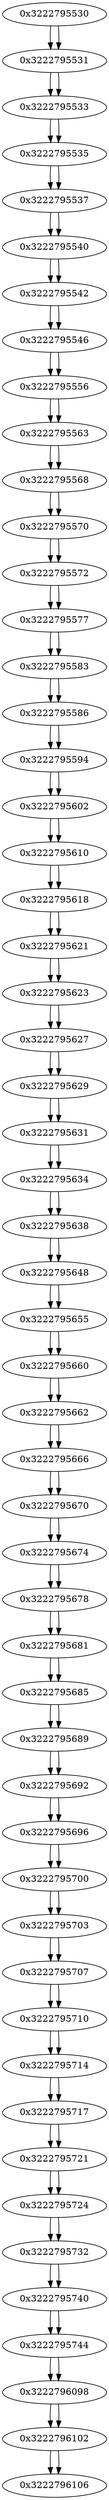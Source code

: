 digraph G{
/* nodes */
  n1 [label="0x3222795530"]
  n2 [label="0x3222795531"]
  n3 [label="0x3222795533"]
  n4 [label="0x3222795535"]
  n5 [label="0x3222795537"]
  n6 [label="0x3222795540"]
  n7 [label="0x3222795542"]
  n8 [label="0x3222795546"]
  n9 [label="0x3222795556"]
  n10 [label="0x3222795563"]
  n11 [label="0x3222795568"]
  n12 [label="0x3222795570"]
  n13 [label="0x3222795572"]
  n14 [label="0x3222795577"]
  n15 [label="0x3222795583"]
  n16 [label="0x3222795586"]
  n17 [label="0x3222795594"]
  n18 [label="0x3222795602"]
  n19 [label="0x3222795610"]
  n20 [label="0x3222795618"]
  n21 [label="0x3222795621"]
  n22 [label="0x3222795623"]
  n23 [label="0x3222795627"]
  n24 [label="0x3222795629"]
  n25 [label="0x3222795631"]
  n26 [label="0x3222795634"]
  n27 [label="0x3222795638"]
  n28 [label="0x3222795648"]
  n29 [label="0x3222795655"]
  n30 [label="0x3222795660"]
  n31 [label="0x3222795662"]
  n32 [label="0x3222795666"]
  n33 [label="0x3222795670"]
  n34 [label="0x3222795674"]
  n35 [label="0x3222795678"]
  n36 [label="0x3222795681"]
  n37 [label="0x3222795685"]
  n38 [label="0x3222795689"]
  n39 [label="0x3222795692"]
  n40 [label="0x3222795696"]
  n41 [label="0x3222795700"]
  n42 [label="0x3222795703"]
  n43 [label="0x3222795707"]
  n44 [label="0x3222795710"]
  n45 [label="0x3222795714"]
  n46 [label="0x3222795717"]
  n47 [label="0x3222795721"]
  n48 [label="0x3222795724"]
  n49 [label="0x3222795732"]
  n50 [label="0x3222795740"]
  n51 [label="0x3222795744"]
  n52 [label="0x3222796098"]
  n53 [label="0x3222796102"]
  n54 [label="0x3222796106"]
/* edges */
n1 -> n2;
n2 -> n3;
n1 -> n2;
n3 -> n4;
n2 -> n3;
n4 -> n5;
n3 -> n4;
n5 -> n6;
n4 -> n5;
n6 -> n7;
n5 -> n6;
n7 -> n8;
n6 -> n7;
n8 -> n9;
n7 -> n8;
n9 -> n10;
n8 -> n9;
n10 -> n11;
n9 -> n10;
n11 -> n12;
n10 -> n11;
n12 -> n13;
n11 -> n12;
n13 -> n14;
n12 -> n13;
n14 -> n15;
n13 -> n14;
n15 -> n16;
n14 -> n15;
n16 -> n17;
n15 -> n16;
n17 -> n18;
n16 -> n17;
n18 -> n19;
n17 -> n18;
n19 -> n20;
n18 -> n19;
n20 -> n21;
n19 -> n20;
n21 -> n22;
n20 -> n21;
n22 -> n23;
n21 -> n22;
n23 -> n24;
n22 -> n23;
n24 -> n25;
n23 -> n24;
n25 -> n26;
n24 -> n25;
n26 -> n27;
n25 -> n26;
n27 -> n28;
n26 -> n27;
n28 -> n29;
n27 -> n28;
n29 -> n30;
n28 -> n29;
n30 -> n31;
n29 -> n30;
n31 -> n32;
n30 -> n31;
n32 -> n33;
n31 -> n32;
n33 -> n34;
n32 -> n33;
n34 -> n35;
n33 -> n34;
n35 -> n36;
n34 -> n35;
n36 -> n37;
n35 -> n36;
n37 -> n38;
n36 -> n37;
n38 -> n39;
n37 -> n38;
n39 -> n40;
n38 -> n39;
n40 -> n41;
n39 -> n40;
n41 -> n42;
n40 -> n41;
n42 -> n43;
n41 -> n42;
n43 -> n44;
n42 -> n43;
n44 -> n45;
n43 -> n44;
n45 -> n46;
n44 -> n45;
n46 -> n47;
n45 -> n46;
n47 -> n48;
n46 -> n47;
n48 -> n49;
n47 -> n48;
n49 -> n50;
n48 -> n49;
n50 -> n51;
n49 -> n50;
n51 -> n52;
n50 -> n51;
n52 -> n53;
n51 -> n52;
n53 -> n54;
n52 -> n53;
n53 -> n54;
}
